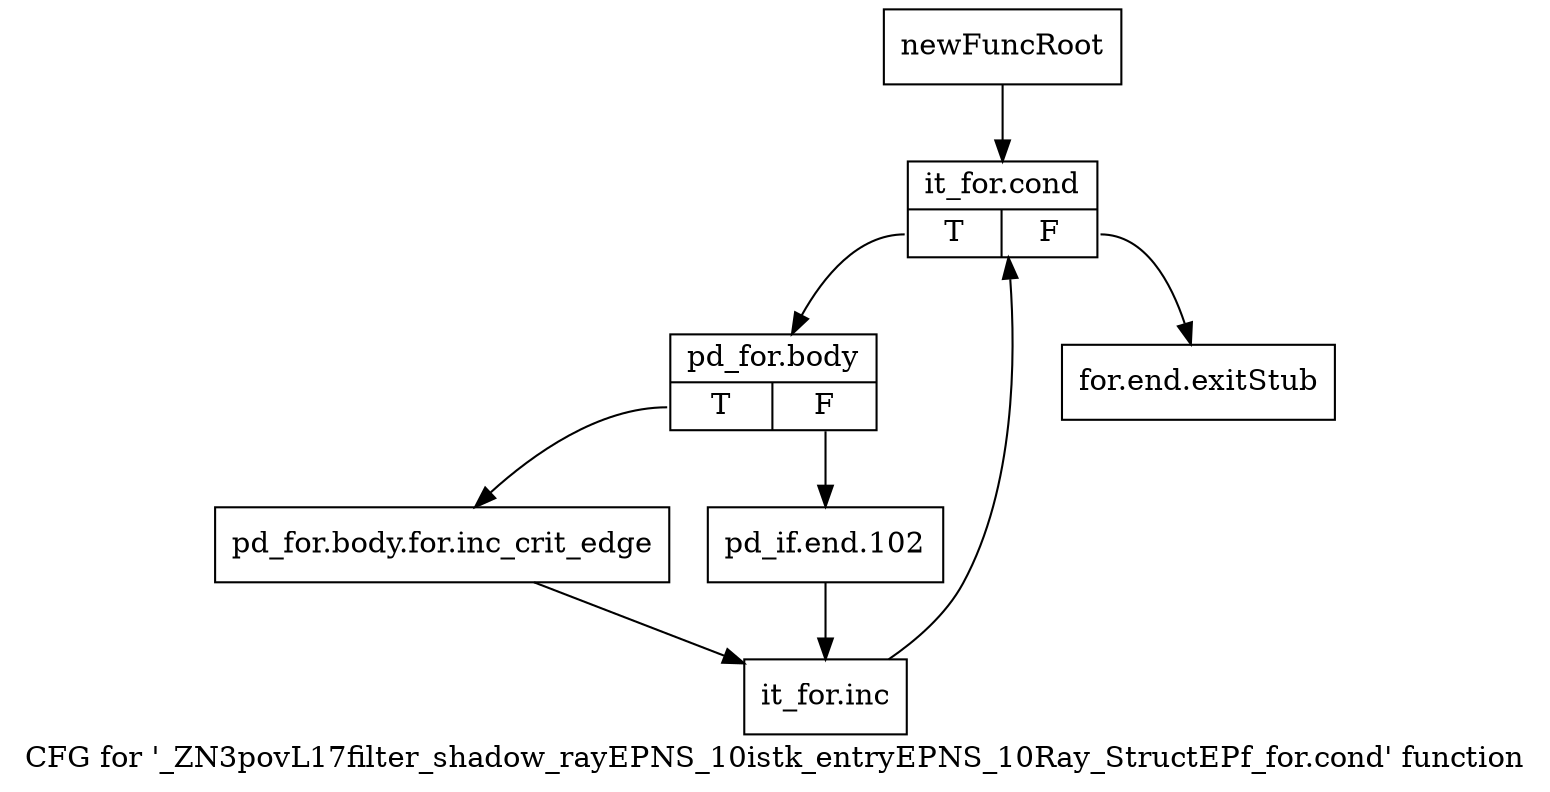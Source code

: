 digraph "CFG for '_ZN3povL17filter_shadow_rayEPNS_10istk_entryEPNS_10Ray_StructEPf_for.cond' function" {
	label="CFG for '_ZN3povL17filter_shadow_rayEPNS_10istk_entryEPNS_10Ray_StructEPf_for.cond' function";

	Node0x25ccfc0 [shape=record,label="{newFuncRoot}"];
	Node0x25ccfc0 -> Node0x25cd060;
	Node0x25cd010 [shape=record,label="{for.end.exitStub}"];
	Node0x25cd060 [shape=record,label="{it_for.cond|{<s0>T|<s1>F}}"];
	Node0x25cd060:s0 -> Node0x25cd0b0;
	Node0x25cd060:s1 -> Node0x25cd010;
	Node0x25cd0b0 [shape=record,label="{pd_for.body|{<s0>T|<s1>F}}"];
	Node0x25cd0b0:s0 -> Node0x25cd150;
	Node0x25cd0b0:s1 -> Node0x25cd100;
	Node0x25cd100 [shape=record,label="{pd_if.end.102}"];
	Node0x25cd100 -> Node0x25cd1a0;
	Node0x25cd150 [shape=record,label="{pd_for.body.for.inc_crit_edge}"];
	Node0x25cd150 -> Node0x25cd1a0;
	Node0x25cd1a0 [shape=record,label="{it_for.inc}"];
	Node0x25cd1a0 -> Node0x25cd060;
}
